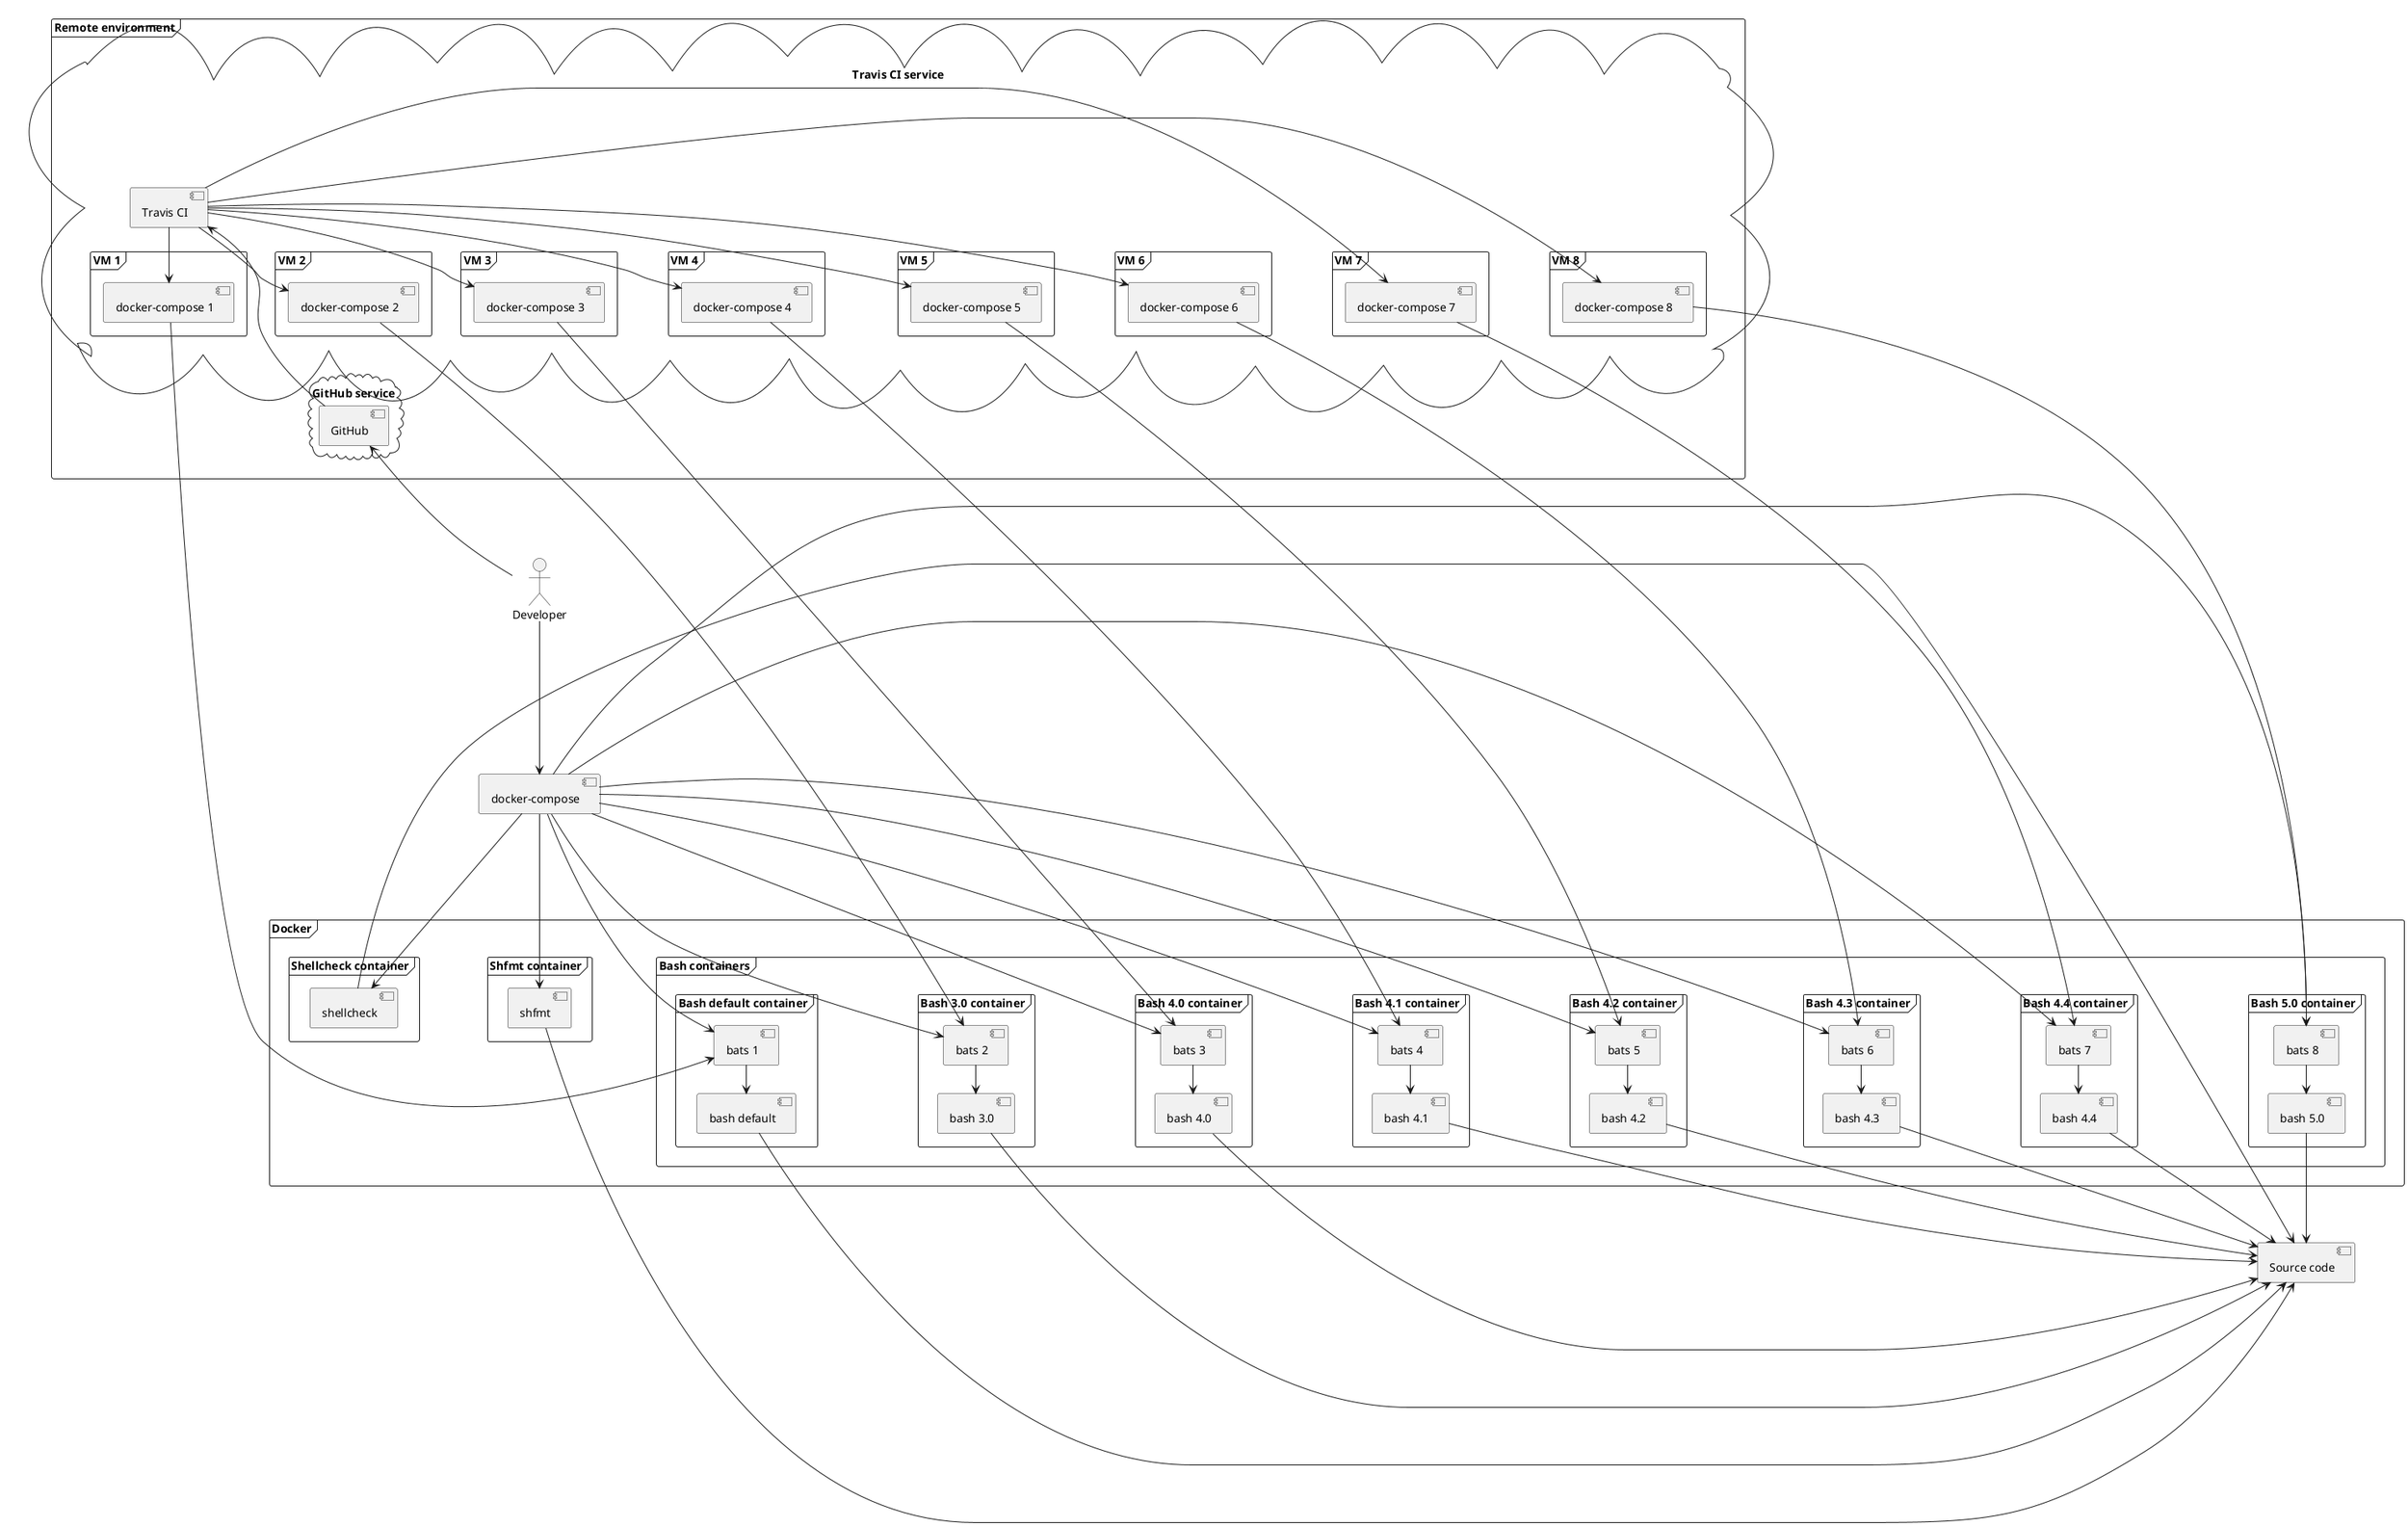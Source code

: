 @startuml

left to right direction

''''''''''''''''''''''''''''''''''''''''''''''''''''''''''''''''''''''''''''''''
' 登場人物の定義
''''''''''''''''''''''''''''''''''''''''''''''''''''''''''''''''''''''''''''''''

frame "Remote environment" {
  cloud "GitHub service" {
    [GitHub]
  }
  cloud "Travis CI service" {
    [Travis CI]
    frame "VM 1" {
      [docker-compose 1]
    }
    frame "VM 2" {
      [docker-compose 2]
    }
    frame "VM 3" {
      [docker-compose 3]
    }
    frame "VM 4" {
      [docker-compose 4]
    }
    frame "VM 5" {
      [docker-compose 5]
    }
    frame "VM 6" {
      [docker-compose 6]
    }
    frame "VM 7" {
      [docker-compose 7]
    }
    frame "VM 8" {
      [docker-compose 8]
    }
  }
}

Actor Developer as dev
[docker-compose]

frame "Docker" {
  frame "Shellcheck container" {
    [shellcheck]
  }
  frame "Shfmt container" {
    [shfmt]
  }
  frame "Bash containers" {
    frame "Bash default container" {
      [bats 1]
      [bash default]
    }
    frame "Bash 3.0 container" {
      [bats 2]
      [bash 3.0]
    }
    frame "Bash 4.0 container" {
      [bats 3]
      [bash 4.0]
    }
    frame "Bash 4.1 container" {
      [bats 4]
      [bash 4.1]
    }
    frame "Bash 4.2 container" {
      [bats 5]
      [bash 4.2]
    }
    frame "Bash 4.3 container" {
      [bats 6]
      [bash 4.3]
    }
    frame "Bash 4.4 container" {
      [bats 7]
      [bash 4.4]
    }
    frame "Bash 5.0 container" {
      [bats 8]
      [bash 5.0]
    }
  }
}

''''''''''''''''''''''''''''''''''''''''''''''''''''''''''''''''''''''''''''''''
' フローの定義
''''''''''''''''''''''''''''''''''''''''''''''''''''''''''''''''''''''''''''''''

' 開発者を起点とするフロー
dev -ri-> [docker-compose]

[docker-compose] -ri-> [shellcheck]
[shellcheck] -ri-> [Source code]

[docker-compose] -ri-> [shfmt]
[shfmt] -ri-> [Source code]

' Bats + Bashはセット
[docker-compose] -ri-> [bats 1]
[bats 1] -ri-> [bash default]
[bash default] -ri-> [Source code]

[docker-compose] -ri-> [bats 2]
[bats 2] -ri-> [bash 3.0]
[bash 3.0] -ri-> [Source code]

[docker-compose] -ri-> [bats 3]
[bats 3] -ri-> [bash 4.0]
[bash 4.0] -ri-> [Source code]

[docker-compose] -ri-> [bats 4]
[bats 4] -ri-> [bash 4.1]
[bash 4.1] -ri-> [Source code]

[docker-compose] -ri-> [bats 5]
[bats 5] -ri-> [bash 4.2]
[bash 4.2] -ri-> [Source code]

[docker-compose] -ri-> [bats 6]
[bats 6] -ri-> [bash 4.3]
[bash 4.3] -ri-> [Source code]

[docker-compose] -ri-> [bats 7]
[bats 7] -ri-> [bash 4.4]
[bash 4.4] -ri-> [Source code]

[docker-compose] -ri-> [bats 8]
[bats 8] -ri-> [bash 5.0]
[bash 5.0] -ri-> [Source code]

' GitHubにPushを起点とするフロー
dev -up-> [GitHub]
[GitHub] -up-> [Travis CI]
[Travis CI] -ri-> [docker-compose 1]
[Travis CI] -ri-> [docker-compose 2]
[Travis CI] -ri-> [docker-compose 3]
[Travis CI] -ri-> [docker-compose 4]
[Travis CI] -ri-> [docker-compose 5]
[Travis CI] -ri-> [docker-compose 6]
[Travis CI] -ri-> [docker-compose 7]
[Travis CI] -ri-> [docker-compose 8]
[docker-compose 1] -ri-> [bats 1]
[docker-compose 2] -ri-> [bats 2]
[docker-compose 3] -ri-> [bats 3]
[docker-compose 4] -ri-> [bats 4]
[docker-compose 5] -ri-> [bats 5]
[docker-compose 6] -ri-> [bats 6]
[docker-compose 7] -ri-> [bats 7]
[docker-compose 8] -ri-> [bats 8]

''''''''''''''''''''''''''''''''''''''''''''''''''''''''''''''''''''''''''''''''
' 位置調整
''''''''''''''''''''''''''''''''''''''''''''''''''''''''''''''''''''''''''''''''

' Dockerコンテナグループでの配置
' shellcheck -down-> shfmt -down-> bash としたい
[shellcheck] -[hidden]- [shfmt]
[shfmt] -[hidden]- [bats 1]
[bats 1] -[hidden]- [bats 2]
[bash default] -[hidden]- [bash 3.0]
[bats 2] -[hidden]- [bats 3]
[bash 3.0] -[hidden]- [bash 4.0]
[bats 3] -[hidden]- [bats 4]
[bash 4.0] -[hidden]- [bash 4.1]
[bats 4] -[hidden]- [bats 5]
[bash 4.1] -[hidden]- [bash 4.2]
[bats 5] -[hidden]- [bats 6]
[bash 4.2] -[hidden]- [bash 4.3]
[bats 6] -[hidden]- [bats 7]
[bash 4.3] -[hidden]- [bash 4.4]
[bats 7] -[hidden]- [bats 8]
[bash 4.4] -[hidden]- [bash 5.0]

[docker-compose 1] -[hidden]- [docker-compose 2]
[docker-compose 2] -[hidden]- [docker-compose 3]
[docker-compose 3] -[hidden]- [docker-compose 4]
[docker-compose 4] -[hidden]- [docker-compose 5]
[docker-compose 5] -[hidden]- [docker-compose 6]
[docker-compose 6] -[hidden]- [docker-compose 7]
[docker-compose 7] -[hidden]- [docker-compose 8]

@enduml
